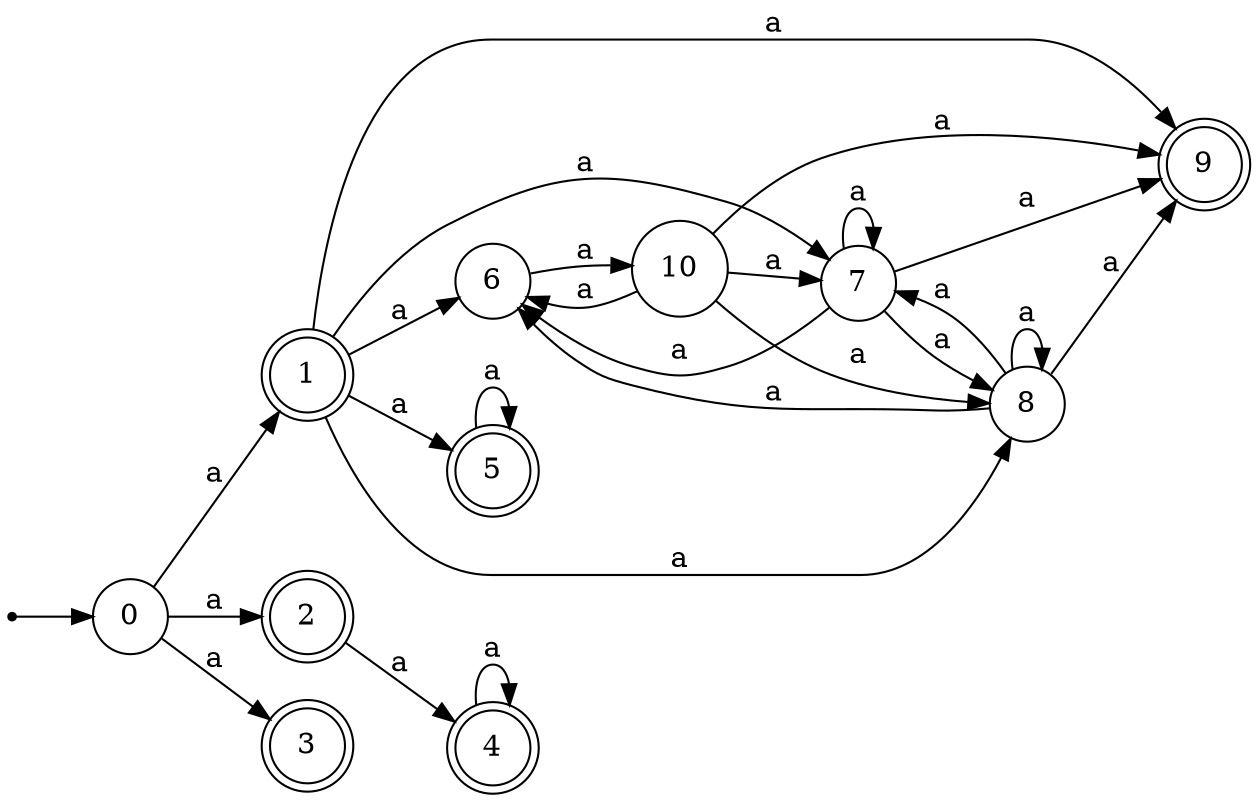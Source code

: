 digraph finite_state_machine {
rankdir=LR;
size="20,20";
node [shape = point]; "dummy0"
node [shape = circle]; "0";
"dummy0" -> "0";
node [shape = doublecircle]; "1";node [shape = doublecircle]; "2";node [shape = doublecircle]; "3";node [shape = doublecircle]; "4";node [shape = doublecircle]; "5";node [shape = circle]; "6";
node [shape = circle]; "7";
node [shape = circle]; "8";
node [shape = doublecircle]; "9";node [shape = circle]; "10";
"0" -> "1" [label = "a"];
 "0" -> "2" [label = "a"];
 "0" -> "3" [label = "a"];
 "2" -> "4" [label = "a"];
 "4" -> "4" [label = "a"];
 "1" -> "5" [label = "a"];
 "1" -> "6" [label = "a"];
 "1" -> "7" [label = "a"];
 "1" -> "8" [label = "a"];
 "1" -> "9" [label = "a"];
 "8" -> "8" [label = "a"];
 "8" -> "9" [label = "a"];
 "8" -> "6" [label = "a"];
 "8" -> "7" [label = "a"];
 "7" -> "8" [label = "a"];
 "7" -> "9" [label = "a"];
 "7" -> "6" [label = "a"];
 "7" -> "7" [label = "a"];
 "6" -> "10" [label = "a"];
 "10" -> "8" [label = "a"];
 "10" -> "9" [label = "a"];
 "10" -> "6" [label = "a"];
 "10" -> "7" [label = "a"];
 "5" -> "5" [label = "a"];
 }
